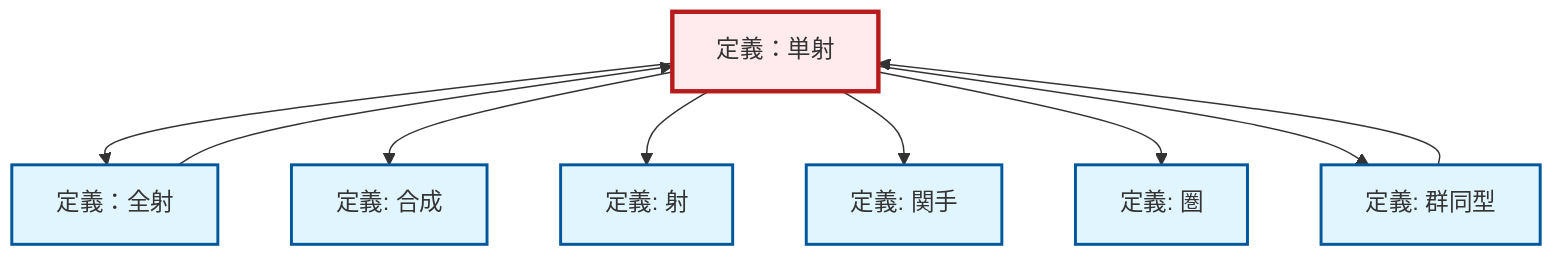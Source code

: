 graph TD
    classDef definition fill:#e1f5fe,stroke:#01579b,stroke-width:2px
    classDef theorem fill:#f3e5f5,stroke:#4a148c,stroke-width:2px
    classDef axiom fill:#fff3e0,stroke:#e65100,stroke-width:2px
    classDef example fill:#e8f5e9,stroke:#1b5e20,stroke-width:2px
    classDef current fill:#ffebee,stroke:#b71c1c,stroke-width:3px
    def-monomorphism["定義：単射"]:::definition
    def-morphism["定義: 射"]:::definition
    def-functor["定義: 関手"]:::definition
    def-epimorphism["定義：全射"]:::definition
    def-isomorphism["定義: 群同型"]:::definition
    def-composition["定義: 合成"]:::definition
    def-category["定義: 圏"]:::definition
    def-monomorphism --> def-epimorphism
    def-monomorphism --> def-composition
    def-monomorphism --> def-morphism
    def-isomorphism --> def-monomorphism
    def-monomorphism --> def-functor
    def-epimorphism --> def-monomorphism
    def-monomorphism --> def-category
    def-monomorphism --> def-isomorphism
    class def-monomorphism current